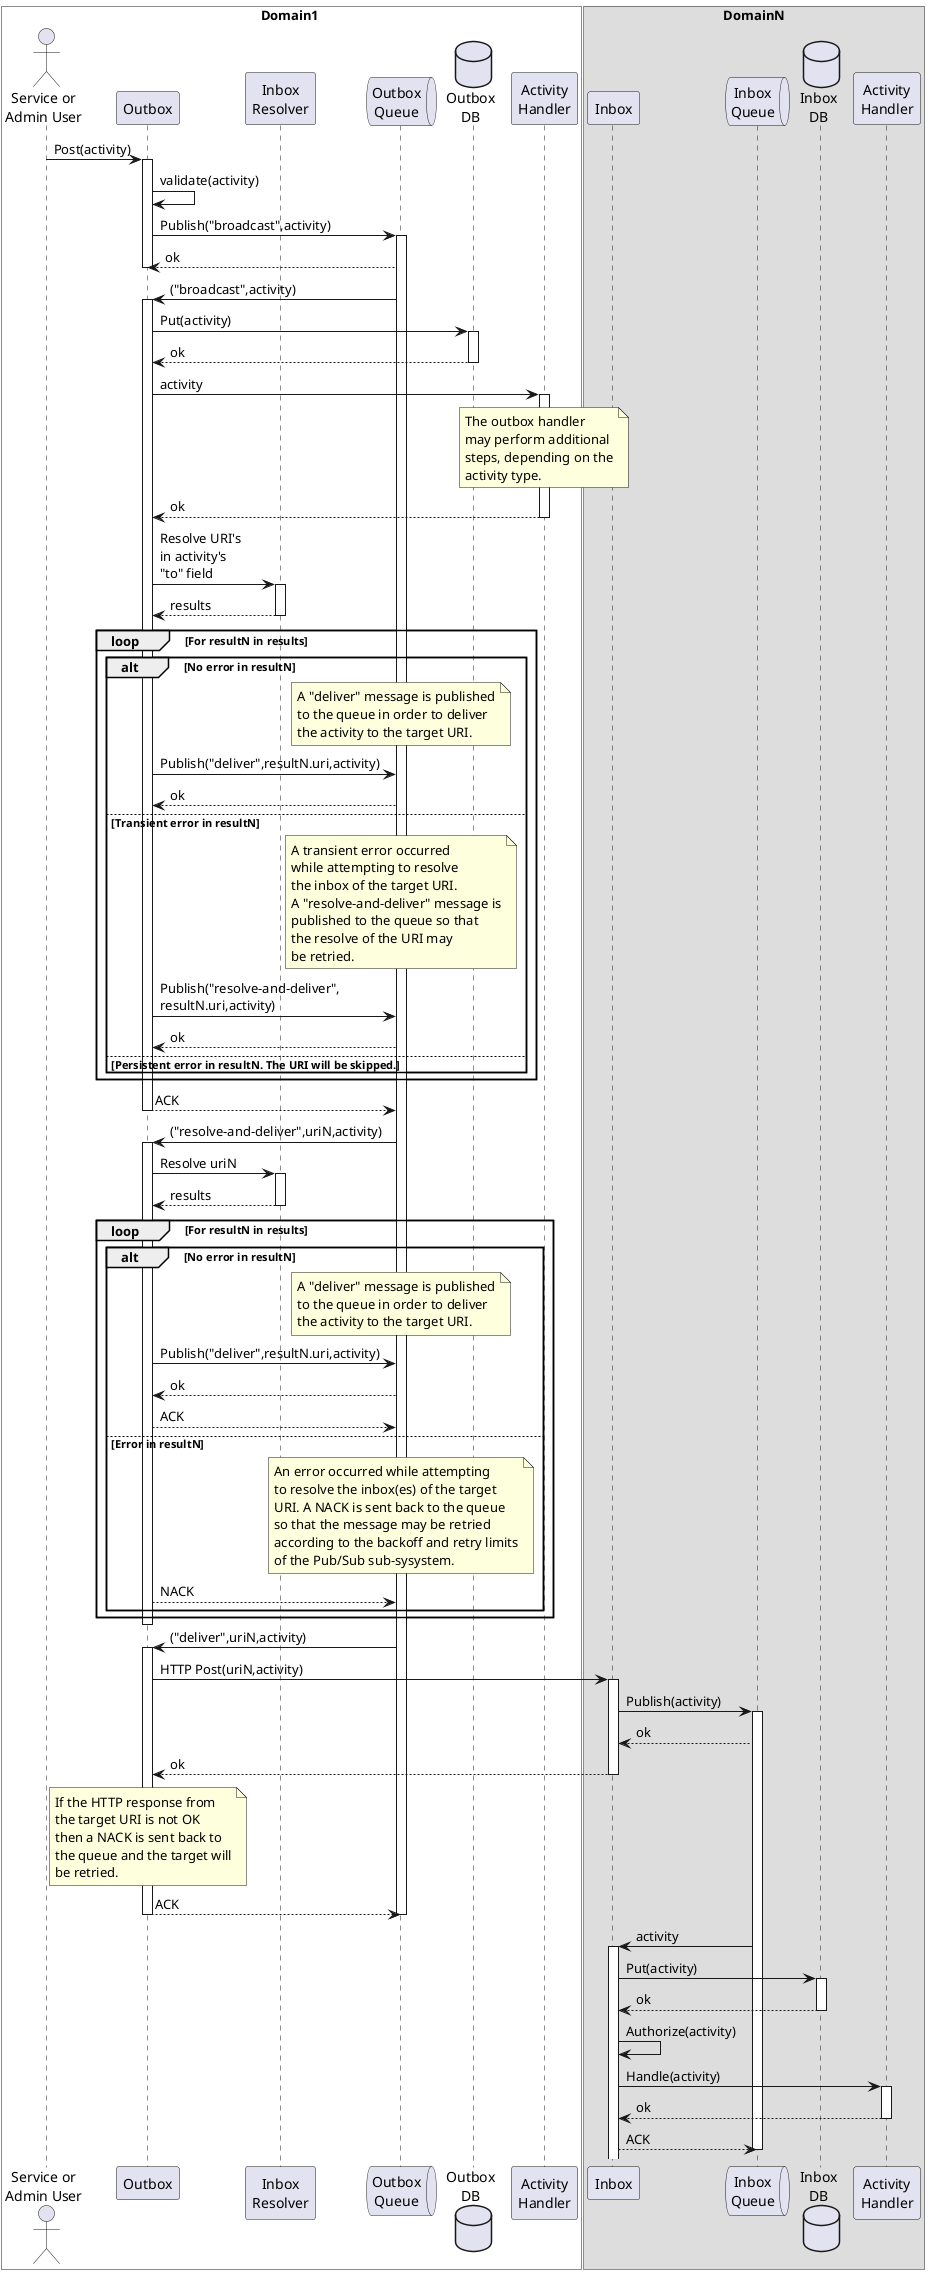 @startuml
'https://plantuml.com/sequence-diagram

box Domain1 #White
actor "Service or\nAdmin User" as adminUser
participant Outbox
participant "Inbox\nResolver" as resolver
queue "Outbox\nQueue" as outboxQueue
database "Outbox\nDB" as outboxDB
participant "Activity\nHandler" as outboxHandler
end box

box DomainN
participant Inbox
queue "Inbox\nQueue" as inboxQueue
database "Inbox\nDB" as inboxDB
participant "Activity\nHandler" as inboxHandler
end box

adminUser -> Outbox: Post(activity)

activate Outbox
  Outbox -> Outbox: validate(activity)
  Outbox -> outboxQueue: Publish("broadcast",activity)
  activate outboxQueue
    outboxQueue --> Outbox: ok
deactivate Outbox

outboxQueue -> Outbox: ("broadcast",activity)

activate Outbox

Outbox -> outboxDB: Put(activity)
activate outboxDB
  outboxDB --> Outbox: ok
deactivate outboxDB

Outbox -> outboxHandler: activity
activate outboxHandler
  note over outboxHandler
    The outbox handler
    may perform additional
    steps, depending on the
    activity type.
  end note
  outboxHandler --> Outbox: ok
deactivate outboxHandler

Outbox -> resolver: Resolve URI's\nin activity's\n"to" field
activate resolver
resolver --> Outbox: results
deactivate resolver

loop For resultN in results
  alt No error in resultN
    note over outboxQueue
      A "deliver" message is published
      to the queue in order to deliver
      the activity to the target URI.
    end note
    Outbox -> outboxQueue: Publish("deliver",resultN.uri,activity)
    outboxQueue --> Outbox: ok
  else Transient error in resultN
    note over outboxQueue
      A transient error occurred
      while attempting to resolve
      the inbox of the target URI.
      A "resolve-and-deliver" message is
      published to the queue so that
      the resolve of the URI may
      be retried.
    end note
    Outbox -> outboxQueue: Publish("resolve-and-deliver",\nresultN.uri,activity)
    outboxQueue --> Outbox: ok
  else Persistent error in resultN. The URI will be skipped.
  end alt
end loop

Outbox --> outboxQueue: ACK

deactivate Outbox

deactivate Outbox

outboxQueue -> Outbox: ("resolve-and-deliver",uriN,activity)

activate Outbox

Outbox -> resolver: Resolve uriN
activate resolver
resolver --> Outbox: results
deactivate resolver

loop For resultN in results
  alt No error in resultN
    note over outboxQueue
      A "deliver" message is published
      to the queue in order to deliver
      the activity to the target URI.
    end note
    Outbox -> outboxQueue: Publish("deliver",resultN.uri,activity)
    outboxQueue --> Outbox: ok
    Outbox --> outboxQueue: ACK
  else Error in resultN
    note over outboxQueue
      An error occurred while attempting
      to resolve the inbox(es) of the target
      URI. A NACK is sent back to the queue
      so that the message may be retried
      according to the backoff and retry limits
      of the Pub/Sub sub-sysystem.
    end note
    Outbox --> outboxQueue: NACK
  end alt
end loop

deactivate Outbox

outboxQueue -> Outbox: ("deliver",uriN,activity)

activate Outbox

Outbox -> Inbox: HTTP Post(uriN,activity)

activate Inbox

Inbox -> inboxQueue: Publish(activity)

activate inboxQueue

inboxQueue --> Inbox: ok

Inbox --> Outbox: ok

note over Outbox
 If the HTTP response from
 the target URI is not OK
 then a NACK is sent back to
 the queue and the target will
 be retried.
end note

deactivate Inbox

Outbox --> outboxQueue: ACK

deactivate Outbox

deactivate outboxQueue

inboxQueue -> Inbox: activity

activate Inbox

Inbox -> inboxDB: Put(activity)

activate inboxDB
  inboxDB --> Inbox: ok
deactivate inboxDB

Inbox -> Inbox: Authorize(activity)

Inbox -> inboxHandler: Handle(activity)

activate inboxHandler
inboxHandler --> Inbox: ok
deactivate inboxHandler

Inbox --> inboxQueue: ACK

deactivate inboxQueue

@enduml

